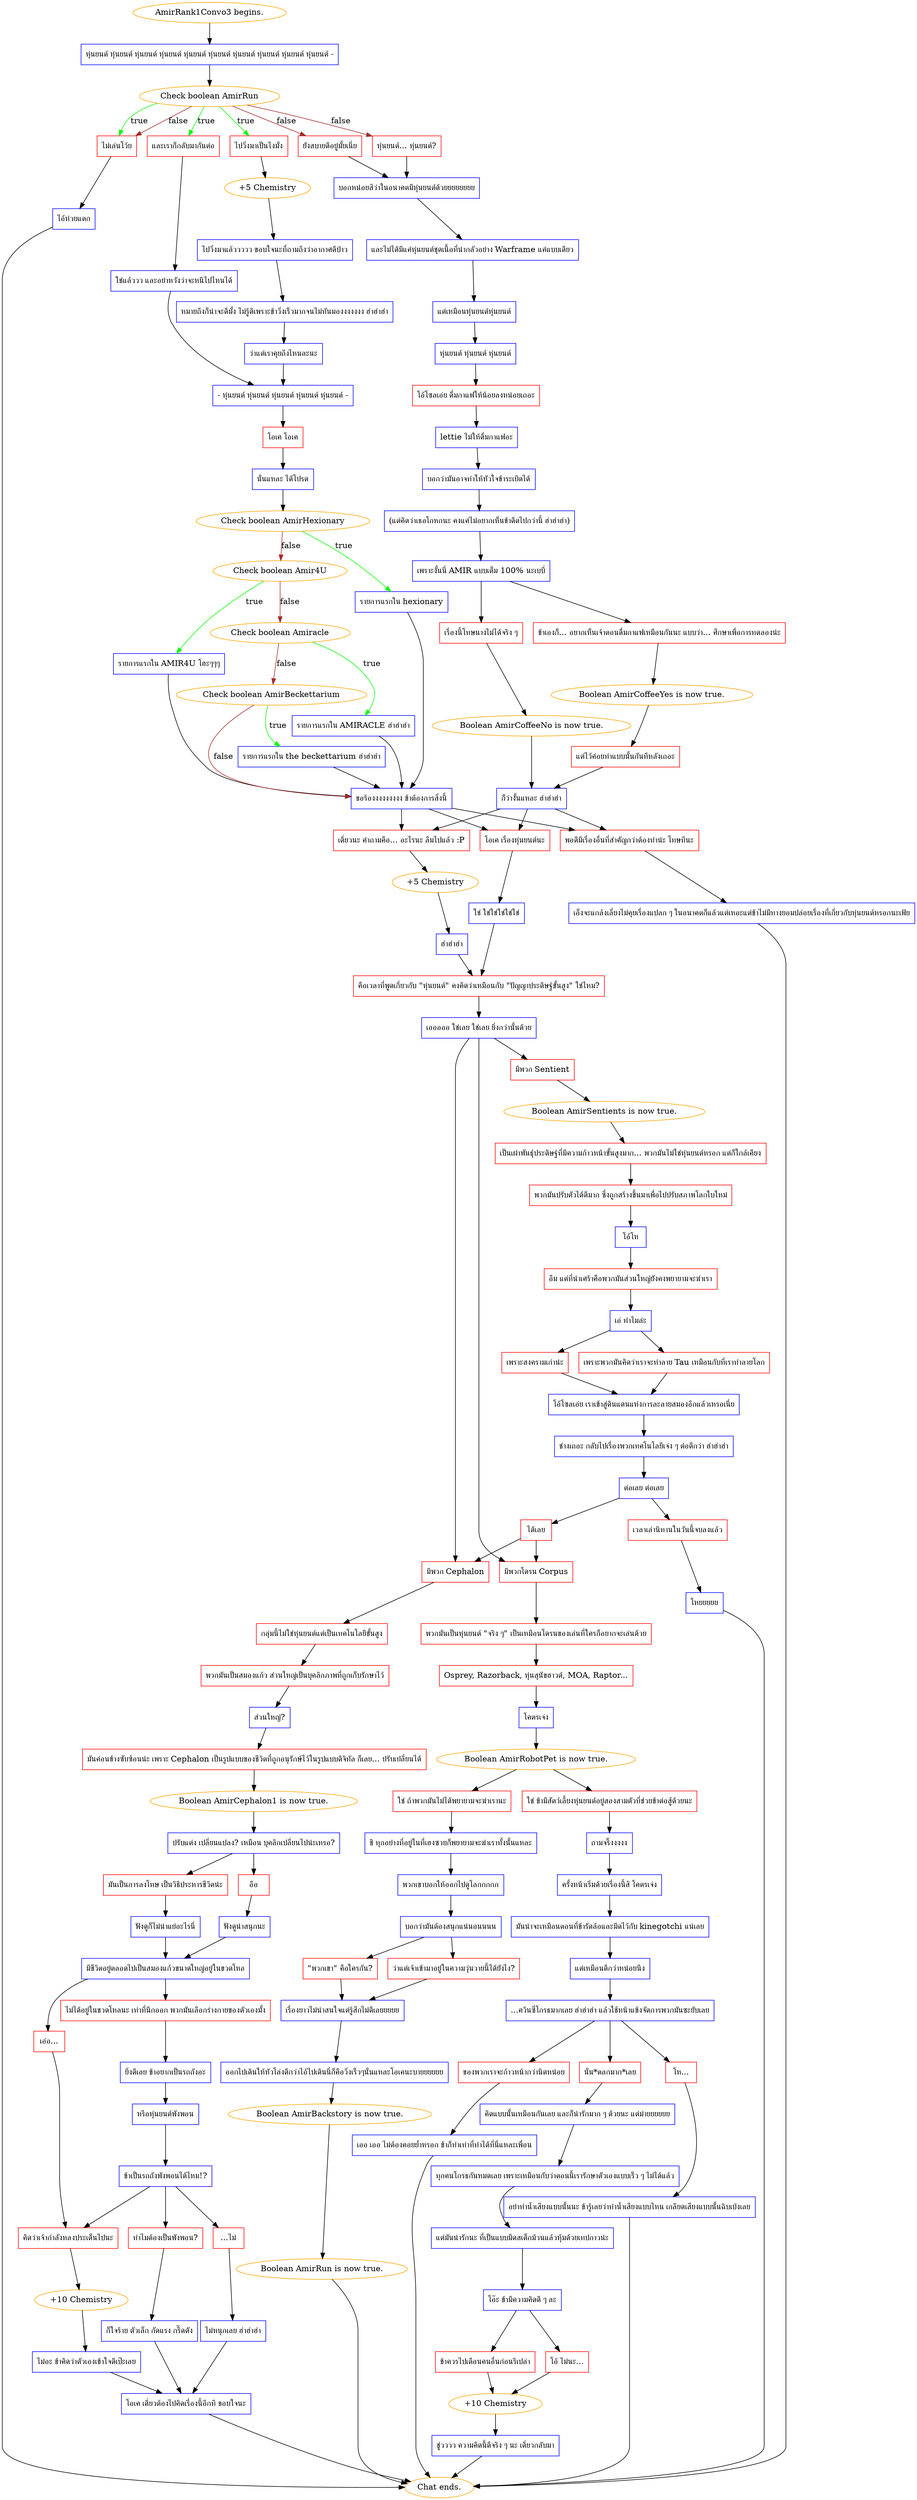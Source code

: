 digraph {
	"AmirRank1Convo3 begins." [color=orange];
		"AmirRank1Convo3 begins." -> j2481425889;
	j2481425889 [label="หุ่นยนต์ หุ่นยนต์ หุ่นยนต์ หุ่นยนต์ หุ่นยนต์ หุ่นยนต์ หุ่นยนต์ หุ่นยนต์ หุ่นยนต์ หุ่นยนต์ -",shape=box,color=blue];
		j2481425889 -> j3723098967;
	j3723098967 [label="Check boolean AmirRun",color=orange];
		j3723098967 -> j3879175502 [label=true,color=green];
		j3723098967 -> j1382048627 [label=true,color=green];
		j3723098967 -> j546398703 [label=true,color=green];
		j3723098967 -> j637707920 [label=false,color=brown];
		j3723098967 -> j1272794245 [label=false,color=brown];
		j3723098967 -> j546398703 [label=false,color=brown];
	j3879175502 [label="ไปวิ่งมาเป็นไงมั่ง",shape=box,color=red];
		j3879175502 -> j886187830;
	j1382048627 [label="และเราก็กลับมากันต่อ",shape=box,color=red];
		j1382048627 -> j2275786361;
	j546398703 [label="ไม่เล่นโว้ย",shape=box,color=red];
		j546398703 -> j1939735653;
	j637707920 [label="ยังสบายดีอยู่มั้ยเนี่ย",shape=box,color=red];
		j637707920 -> j2054174488;
	j1272794245 [label="หุ่นยนต์... หุ่นยนต์?",shape=box,color=red];
		j1272794245 -> j2054174488;
	j886187830 [label="+5 Chemistry",color=orange];
		j886187830 -> j3598686055;
	j2275786361 [label="ใช่แล้ววว และอย่าหวังว่าจะหนีไปไหนได้",shape=box,color=blue];
		j2275786361 -> j3557278099;
	j1939735653 [label="ไอ้ห่วยแตก",shape=box,color=blue];
		j1939735653 -> "Chat ends.";
	j2054174488 [label="บอกหน่อยสิว่าในอนาคตมีหุ่นยนต์ด้วยยยยยยยย",shape=box,color=blue];
		j2054174488 -> j1780824918;
	j3598686055 [label="ไปวิ่งมาแล้ววววว ขอบใจนะที่ถามถึงว่าอากาศดีป่าว",shape=box,color=blue];
		j3598686055 -> j3765031049;
	j3557278099 [label="- หุ่นยนต์ หุ่นยนต์ หุ่นยนต์ หุ่นยนต์ หุ่นยนต์ -",shape=box,color=blue];
		j3557278099 -> j4061139800;
	"Chat ends." [color=orange];
	j1780824918 [label="และไม่ได้มีแค่หุ่นยนต์ชุดเนื้อที่น่ากลัวอย่าง Warframe แค่แบบเดียว",shape=box,color=blue];
		j1780824918 -> j4098149342;
	j3765031049 [label="หมายถึงก็น่าจะดีมั้ง ไม่รู้ดิเพราะข้าวิ่งเร็วมากจนไม่ทันมองงงงงงง ฮ่าฮ่าฮ่า",shape=box,color=blue];
		j3765031049 -> j1383299811;
	j4061139800 [label="โอเค โอเค",shape=box,color=red];
		j4061139800 -> j3908689665;
	j4098149342 [label="แต่เหมือนหุ่นยนต์หุ่นยนต์",shape=box,color=blue];
		j4098149342 -> j1198717771;
	j1383299811 [label="ว่าแต่เราคุยถึงไหนละนะ",shape=box,color=blue];
		j1383299811 -> j3557278099;
	j3908689665 [label="นั่นแหละ ได้โปรด",shape=box,color=blue];
		j3908689665 -> j2321646715;
	j1198717771 [label="หุ่นยนต์ หุ่นยนต์ หุ่นยนต์",shape=box,color=blue];
		j1198717771 -> j1951688713;
	j2321646715 [label="Check boolean AmirHexionary",color=orange];
		j2321646715 -> j3822143790 [label=true,color=green];
		j2321646715 -> j199181242 [label=false,color=brown];
	j1951688713 [label="โอ้โซลเอ๋ย ดื่มกาแฟให้น้อยลงหน่อยเถอะ",shape=box,color=red];
		j1951688713 -> j644633920;
	j3822143790 [label="รายการแรกใน hexionary",shape=box,color=blue];
		j3822143790 -> j3683652862;
	j199181242 [label="Check boolean Amir4U",color=orange];
		j199181242 -> j206312341 [label=true,color=green];
		j199181242 -> j2111638808 [label=false,color=brown];
	j644633920 [label="lettie ไม่ให้ดื่มกาแฟอะ",shape=box,color=blue];
		j644633920 -> j4068559100;
	j3683652862 [label="ขอร้องงงงงงงงง ข้าต้องการสิ่งนี้",shape=box,color=blue];
		j3683652862 -> j2482268540;
		j3683652862 -> j3727049778;
		j3683652862 -> j65689235;
	j206312341 [label="รายการแรกใน AMIR4U โฮะๆๆๆ",shape=box,color=blue];
		j206312341 -> j3683652862;
	j2111638808 [label="Check boolean Amiracle",color=orange];
		j2111638808 -> j2619686570 [label=true,color=green];
		j2111638808 -> j2552681849 [label=false,color=brown];
	j4068559100 [label="บอกว่ามันอาจทำให้หัวใจข้าระเบิดได้",shape=box,color=blue];
		j4068559100 -> j3201974691;
	j2482268540 [label="เดี๋ยวนะ คำถามคือ... อะไรนะ ลืมไปแล้ว :P",shape=box,color=red];
		j2482268540 -> j1733593127;
	j3727049778 [label="โอเค เรื่องหุ่นยนต์นะ",shape=box,color=red];
		j3727049778 -> j2744503784;
	j65689235 [label="พอดีมีเรื่องอื่นที่สำคัญกว่าต้องทำน่ะ โทษทีนะ",shape=box,color=red];
		j65689235 -> j1587567615;
	j2619686570 [label="รายการแรกใน AMIRACLE ฮ่าฮ่าฮ่า",shape=box,color=blue];
		j2619686570 -> j3683652862;
	j2552681849 [label="Check boolean AmirBeckettarium",color=orange];
		j2552681849 -> j2937866579 [label=true,color=green];
		j2552681849 -> j3683652862 [label=false,color=brown];
	j3201974691 [label="(แต่คิดว่าเธอโกหกนะ คงแค่ไม่อยากเห็นข้าดีดไปกว่านี้ ฮ่าฮ่าฮ่า)",shape=box,color=blue];
		j3201974691 -> j12675615;
	j1733593127 [label="+5 Chemistry",color=orange];
		j1733593127 -> j1328882060;
	j2744503784 [label="ใช่ ใช่ใช่ใช่ใช่ใช่",shape=box,color=blue];
		j2744503784 -> j3016470191;
	j1587567615 [label="เอ็งจะแกล้งเลี่ยงไม่คุยเรื่องแปลก ๆ ในอนาคตก็แล้วแต่เหอะแต่ข้าไม่มีทางยอมปล่อยเรื่องที่เกี่ยวกับหุ่นยนต์หรอกนะเฟ้ย",shape=box,color=blue];
		j1587567615 -> "Chat ends.";
	j2937866579 [label="รายการแรกใน the beckettarium ฮ่าฮ่าฮ่า",shape=box,color=blue];
		j2937866579 -> j3683652862;
	j12675615 [label="เพราะงั้นนี่ AMIR แบบเต็ม 100% นะเบบี๋",shape=box,color=blue];
		j12675615 -> j589908620;
		j12675615 -> j3909543078;
	j1328882060 [label="ฮ่าฮ่าฮ่า",shape=box,color=blue];
		j1328882060 -> j3016470191;
	j3016470191 [label="คือเวลาที่พูดเกี่ยวกับ \"หุ่นยนต์\" คงคิดว่าเหมือนกับ \"ปัญญาประดิษฐ์ขั้นสูง\" ใช่ไหม?",shape=box,color=red];
		j3016470191 -> j3969625138;
	j589908620 [label="ข้าเองก็... อยากเห็นเจ้าตอนดื่มกาแฟเหมือนกันนะ แบบว่า... ศึกษาเพื่อการทดลองน่ะ",shape=box,color=red];
		j589908620 -> j1476153469;
	j3909543078 [label="เรื่องนี้โทษนางไม่ได้จริง ๆ",shape=box,color=red];
		j3909543078 -> j3846128663;
	j3969625138 [label="เอออออ ใช่เลย ใช่เลย ยิ่งกว่านั้นด้วย",shape=box,color=blue];
		j3969625138 -> j1253521573;
		j3969625138 -> j2420757934;
		j3969625138 -> j837325710;
	j1476153469 [label="Boolean AmirCoffeeYes is now true.",color=orange];
		j1476153469 -> j3583249008;
	j3846128663 [label="Boolean AmirCoffeeNo is now true.",color=orange];
		j3846128663 -> j3804195769;
	j1253521573 [label="มีพวก Sentient",shape=box,color=red];
		j1253521573 -> j2356820104;
	j2420757934 [label="มีพวก Cephalon",shape=box,color=red];
		j2420757934 -> j652883155;
	j837325710 [label="มีพวกโดรน Corpus",shape=box,color=red];
		j837325710 -> j3823122084;
	j3583249008 [label="แต่ไว้ค่อยทำแบบนั้นกันทีหลังเถอะ",shape=box,color=red];
		j3583249008 -> j3804195769;
	j3804195769 [label="ก็ว่างั้นแหละ ฮ่าฮ่าฮ่า",shape=box,color=blue];
		j3804195769 -> j2482268540;
		j3804195769 -> j3727049778;
		j3804195769 -> j65689235;
	j2356820104 [label="Boolean AmirSentients is now true.",color=orange];
		j2356820104 -> j3678424390;
	j652883155 [label="กลุ่มนี้ไม่ใช่หุ่นยนต์แต่เป็นเทคโนโลยีขั้นสูง",shape=box,color=red];
		j652883155 -> j2026695522;
	j3823122084 [label="พวกมันเป็นหุ่นยนต์ \"จริง ๆ\" เป็นเหมือนโดรนของเล่นที่ใครก็อยากจะเล่นด้วย",shape=box,color=red];
		j3823122084 -> j67189792;
	j3678424390 [label="เป็นเผ่าพันธุ์ประดิษฐ์ที่มีความก้าวหน้าขั้นสูงมาก... พวกมันไม่ใช่หุ่นยนต์หรอก แต่ก็ใกล้เคียง",shape=box,color=red];
		j3678424390 -> j338656513;
	j2026695522 [label="พวกมันเป็นสมองแก้ว ส่วนใหญ่เป็นบุคลิกภาพที่ถูกเก็บรักษาไว้",shape=box,color=red];
		j2026695522 -> j3867843498;
	j67189792 [label="Osprey, Razorback, หุ่นสุนัขฮาวด์, MOA, Raptor...",shape=box,color=red];
		j67189792 -> j2699371203;
	j338656513 [label="พวกมันปรับตัวได้ดีมาก ซึ่งถูกสร้างขึ้นมาเพื่อไปปรับสภาพโลกใบใหม่",shape=box,color=red];
		j338656513 -> j2496809095;
	j3867843498 [label="ส่วนใหญ่?",shape=box,color=blue];
		j3867843498 -> j3121951245;
	j2699371203 [label="โคตรเจ๋ง",shape=box,color=blue];
		j2699371203 -> j1730864607;
	j2496809095 [label="โอ้โห",shape=box,color=blue];
		j2496809095 -> j4198435785;
	j3121951245 [label="มันค่อนข้างซับซ้อนน่ะ เพราะ Cephalon เป็นรูปแบบของชีวิตที่ถูกอนุรักษ์ไว้ในรูปแบบดิจิทัล ก็เลย... ปรับเปลี่ยนได้",shape=box,color=red];
		j3121951245 -> j3238515491;
	j1730864607 [label="Boolean AmirRobotPet is now true.",color=orange];
		j1730864607 -> j2097478963;
		j1730864607 -> j1435824503;
	j4198435785 [label="อืม แต่ที่น่าเศร้าคือพวกมันส่วนใหญ่ยังคงพยายามจะฆ่าเรา",shape=box,color=red];
		j4198435785 -> j12919820;
	j3238515491 [label="Boolean AmirCephalon1 is now true.",color=orange];
		j3238515491 -> j3130548372;
	j2097478963 [label="ใช่ ข้ามีสัตว์เลี้ยงหุ่นยนต์อยู่สองสามตัวที่ช่วยข้าต่อสู้ด้วยนะ",shape=box,color=red];
		j2097478963 -> j1179999198;
	j1435824503 [label="ใช่ ถ้าพวกมันไม่ได้พยายามจะฆ่าเรานะ",shape=box,color=red];
		j1435824503 -> j3605493183;
	j12919820 [label="เอ๋ ทำไมล่ะ",shape=box,color=blue];
		j12919820 -> j3678404686;
		j12919820 -> j3986241269;
	j3130548372 [label="ปรับแต่ง เปลี่ยนแปลง? เหมือน บุคลิกเปลี่ยนไปน่ะเหรอ?",shape=box,color=blue];
		j3130548372 -> j1573005249;
		j3130548372 -> j2226227765;
	j1179999198 [label="ถามจริ๊งงงงง",shape=box,color=blue];
		j1179999198 -> j4144610504;
	j3605493183 [label="ชิ ทุกอย่างที่อยู่ในที่เฮงซวยก็พยายามจะฆ่าเราทั้งนั้นแหละ",shape=box,color=blue];
		j3605493183 -> j2896975831;
	j3678404686 [label="เพราะพวกมันคิดว่าเราจะทำลาย Tau เหมือนกับที่เราทำลายโลก",shape=box,color=red];
		j3678404686 -> j2812148932;
	j3986241269 [label="เพราะสงครามเก่าน่ะ",shape=box,color=red];
		j3986241269 -> j2812148932;
	j1573005249 [label="อือ",shape=box,color=red];
		j1573005249 -> j3532035880;
	j2226227765 [label="มันเป็นการลงโทษ เป็นวิธีประหารชีวิตน่ะ",shape=box,color=red];
		j2226227765 -> j724188158;
	j4144610504 [label="ครั้งหน้าเริ่มด้วยเรื่องนี้สิ โคตรเจ๋ง",shape=box,color=blue];
		j4144610504 -> j1084102718;
	j2896975831 [label="พวกเขาบอกให้ออกไปดูโลกกกกก",shape=box,color=blue];
		j2896975831 -> j2073560118;
	j2812148932 [label="โอ้โซลเอ๋ย เราเข้าสู่ดินแดนแห่งการละลายสมองอีกแล้วเหรอเนี่ย",shape=box,color=blue];
		j2812148932 -> j2919909849;
	j3532035880 [label="ฟังดูน่าสนุกนะ",shape=box,color=blue];
		j3532035880 -> j2510322385;
	j724188158 [label="ฟังดูก็ไม่น่าแย่อะไรนี่",shape=box,color=blue];
		j724188158 -> j2510322385;
	j1084102718 [label="มันน่าจะเหมือนตอนที่ข้ารัดล้อและมีดไว้กับ kinegotchi แน่เลย",shape=box,color=blue];
		j1084102718 -> j81358307;
	j2073560118 [label="บอกว่ามันต้องสนุกแน่นอนนนน",shape=box,color=blue];
		j2073560118 -> j1311152422;
		j2073560118 -> j2694623996;
	j2919909849 [label="ช่างเถอะ กลับไปเรื่องพวกเทคโนโลยีเจ๋ง ๆ ต่อดีกว่า ฮ่าฮ่าฮ่า",shape=box,color=blue];
		j2919909849 -> j3113745667;
	j2510322385 [label="มีชีวิตอยู่ตลอดไปเป็นสมองแก้วขนาดใหญ่อยู่ในขวดโหล",shape=box,color=blue];
		j2510322385 -> j2928193580;
		j2510322385 -> j233793535;
	j81358307 [label="แต่เหมือนดีกว่าหน่อยนึง",shape=box,color=blue];
		j81358307 -> j1591895819;
	j1311152422 [label="ว่าแต่เจ้าเข้ามาอยู่ในความวุ่นวายนี้ได้ยังไง?",shape=box,color=red];
		j1311152422 -> j1235627300;
	j2694623996 [label="\"พวกเขา\" คือใครกัน?",shape=box,color=red];
		j2694623996 -> j1235627300;
	j3113745667 [label="ต่อเลย ต่อเลย",shape=box,color=blue];
		j3113745667 -> j2003419700;
		j3113745667 -> j3121988067;
	j2928193580 [label="ไม่ได้อยู่ในขวดโหลนะ เท่าที่นึกออก พวกมันเลือกร่างกายของตัวเองมั้ง",shape=box,color=red];
		j2928193580 -> j3072270693;
	j233793535 [label="เอ่อ...",shape=box,color=red];
		j233793535 -> j821213053;
	j1591895819 [label="...ควินซี่โกรธมากเลย ฮ่าฮ่าฮ่า แล้วใช้หน้าแข้งจัดการพวกมันซะยับเลย",shape=box,color=blue];
		j1591895819 -> j364741219;
		j1591895819 -> j694870500;
		j1591895819 -> j433197883;
	j1235627300 [label="เรื่องยาวไม่น่าสนใจแต่รู้สึกไม่ดีเลยยยยย",shape=box,color=blue];
		j1235627300 -> j1689213129;
	j2003419700 [label="ได้เลย",shape=box,color=red];
		j2003419700 -> j2420757934;
		j2003419700 -> j837325710;
	j3121988067 [label="เวลาเล่านิทานในวันนี้จบลงแล้ว",shape=box,color=red];
		j3121988067 -> j1610206843;
	j3072270693 [label="ยิ่งดีเลย ข้าอยากเป็นรถถังอะ",shape=box,color=blue];
		j3072270693 -> j3561413697;
	j821213053 [label="คิดว่าเจ้ากำลังหลงประเด็นไปนะ",shape=box,color=red];
		j821213053 -> j64270977;
	j364741219 [label="นั่น*ตลกมาก*เลย",shape=box,color=red];
		j364741219 -> j1935755602;
	j694870500 [label="ของพวกเราจะก้าวหน้ากว่านิดหน่อย",shape=box,color=red];
		j694870500 -> j503020369;
	j433197883 [label="โห...",shape=box,color=red];
		j433197883 -> j1472614984;
	j1689213129 [label="ออกไปเดินให้หัวโล่งดีกว่าไอ้ไปเดินนี่ก็คือวิ่งเร็วๆนั่นแหละโอเคนะบายยยยยย",shape=box,color=blue];
		j1689213129 -> j2767294809;
	j1610206843 [label="โหยยยยย",shape=box,color=blue];
		j1610206843 -> "Chat ends.";
	j3561413697 [label="หรือหุ่นยนต์พังพอน",shape=box,color=blue];
		j3561413697 -> j3437386854;
	j64270977 [label="+10 Chemistry",color=orange];
		j64270977 -> j379375257;
	j1935755602 [label="คิดแบบนั้นเหมือนกันเลย และก็น่ารักมาก ๆ ด้วยนะ แต่ม่ายยยยยย",shape=box,color=blue];
		j1935755602 -> j3813087438;
	j503020369 [label="เออ เออ ไม่ต้องคอยย้ำหรอก ข้าก็ทำเท่าที่ทำได้ที่นี่แหละเพื่อน",shape=box,color=blue];
		j503020369 -> "Chat ends.";
	j1472614984 [label="อย่าทำน้ำเสียงแบบนั้นนะ ข้ารู้เลยว่าทำน้ำเสียงแบบไหน เกลียดเสียงแบบนั้นฉิบเป๋งเลย",shape=box,color=blue];
		j1472614984 -> "Chat ends.";
	j2767294809 [label="Boolean AmirBackstory is now true.",color=orange];
		j2767294809 -> j1426220801;
	j3437386854 [label="ข้าเป็นรถถังพังพอนได้ไหม!?",shape=box,color=blue];
		j3437386854 -> j3111132099;
		j3437386854 -> j1272113494;
		j3437386854 -> j821213053;
	j379375257 [label="ไม่อะ ข้าคิดว่าตัวเองเข้าใจดีเป๊ะเลย",shape=box,color=blue];
		j379375257 -> j3460046621;
	j3813087438 [label="ทุกคนโกรธกันหมดเลย เพราะเหมือนกับว่าตอนนี้เรารักษาตัวเองแบบเร็ว ๆ ไม่ได้แล้ว",shape=box,color=blue];
		j3813087438 -> j268257509;
	j1426220801 [label="Boolean AmirRun is now true.",color=orange];
		j1426220801 -> "Chat ends.";
	j3111132099 [label="ทำไมต้องเป็นพังพอน?",shape=box,color=red];
		j3111132099 -> j3893825868;
	j1272113494 [label="...ไม่",shape=box,color=red];
		j1272113494 -> j109856816;
	j3460046621 [label="โอเค เดี๋ยวต้องไปคิดเรื่องนี้อีกที ขอบใจนะ",shape=box,color=blue];
		j3460046621 -> "Chat ends.";
	j268257509 [label="แต่มันน่ารักนะ ที่เป็นแบบมีดสเต็กม้วนแล้วหุ้มด้วยเทปกาวน่ะ",shape=box,color=blue];
		j268257509 -> j891718132;
	j3893825868 [label="ก็ใจร้าย ตัวเล็ก กัดแรง กรี๊ดดัง",shape=box,color=blue];
		j3893825868 -> j3460046621;
	j109856816 [label="ไม่หนุกเลย ฮ่าฮ่าฮ่า",shape=box,color=blue];
		j109856816 -> j3460046621;
	j891718132 [label="โอ๊ะ ข้ามีความคิดดี ๆ ละ",shape=box,color=blue];
		j891718132 -> j3722651171;
		j891718132 -> j781947184;
	j3722651171 [label="ข้าควรไปเตือนคนอื่นก่อนรึเปล่า",shape=box,color=red];
		j3722651171 -> j2978865997;
	j781947184 [label="โอ้ ไม่นะ...",shape=box,color=red];
		j781947184 -> j2978865997;
	j2978865997 [label="+10 Chemistry",color=orange];
		j2978865997 -> j1700021690;
	j1700021690 [label="ชู่วววว ความคิดนี้ดีจริง ๆ นะ เดี๋ยวกลับมา",shape=box,color=blue];
		j1700021690 -> "Chat ends.";
}